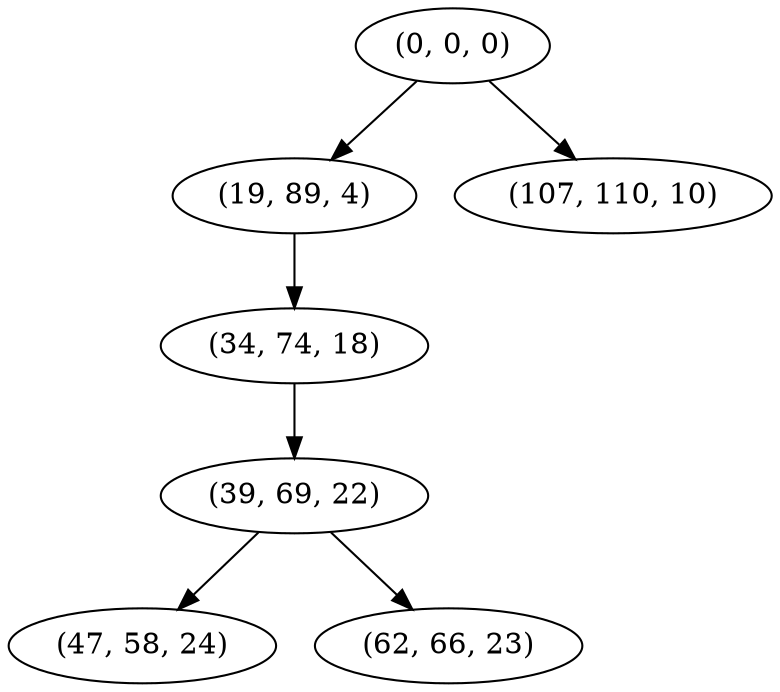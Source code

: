 digraph tree {
    "(0, 0, 0)";
    "(19, 89, 4)";
    "(34, 74, 18)";
    "(39, 69, 22)";
    "(47, 58, 24)";
    "(62, 66, 23)";
    "(107, 110, 10)";
    "(0, 0, 0)" -> "(19, 89, 4)";
    "(0, 0, 0)" -> "(107, 110, 10)";
    "(19, 89, 4)" -> "(34, 74, 18)";
    "(34, 74, 18)" -> "(39, 69, 22)";
    "(39, 69, 22)" -> "(47, 58, 24)";
    "(39, 69, 22)" -> "(62, 66, 23)";
}
